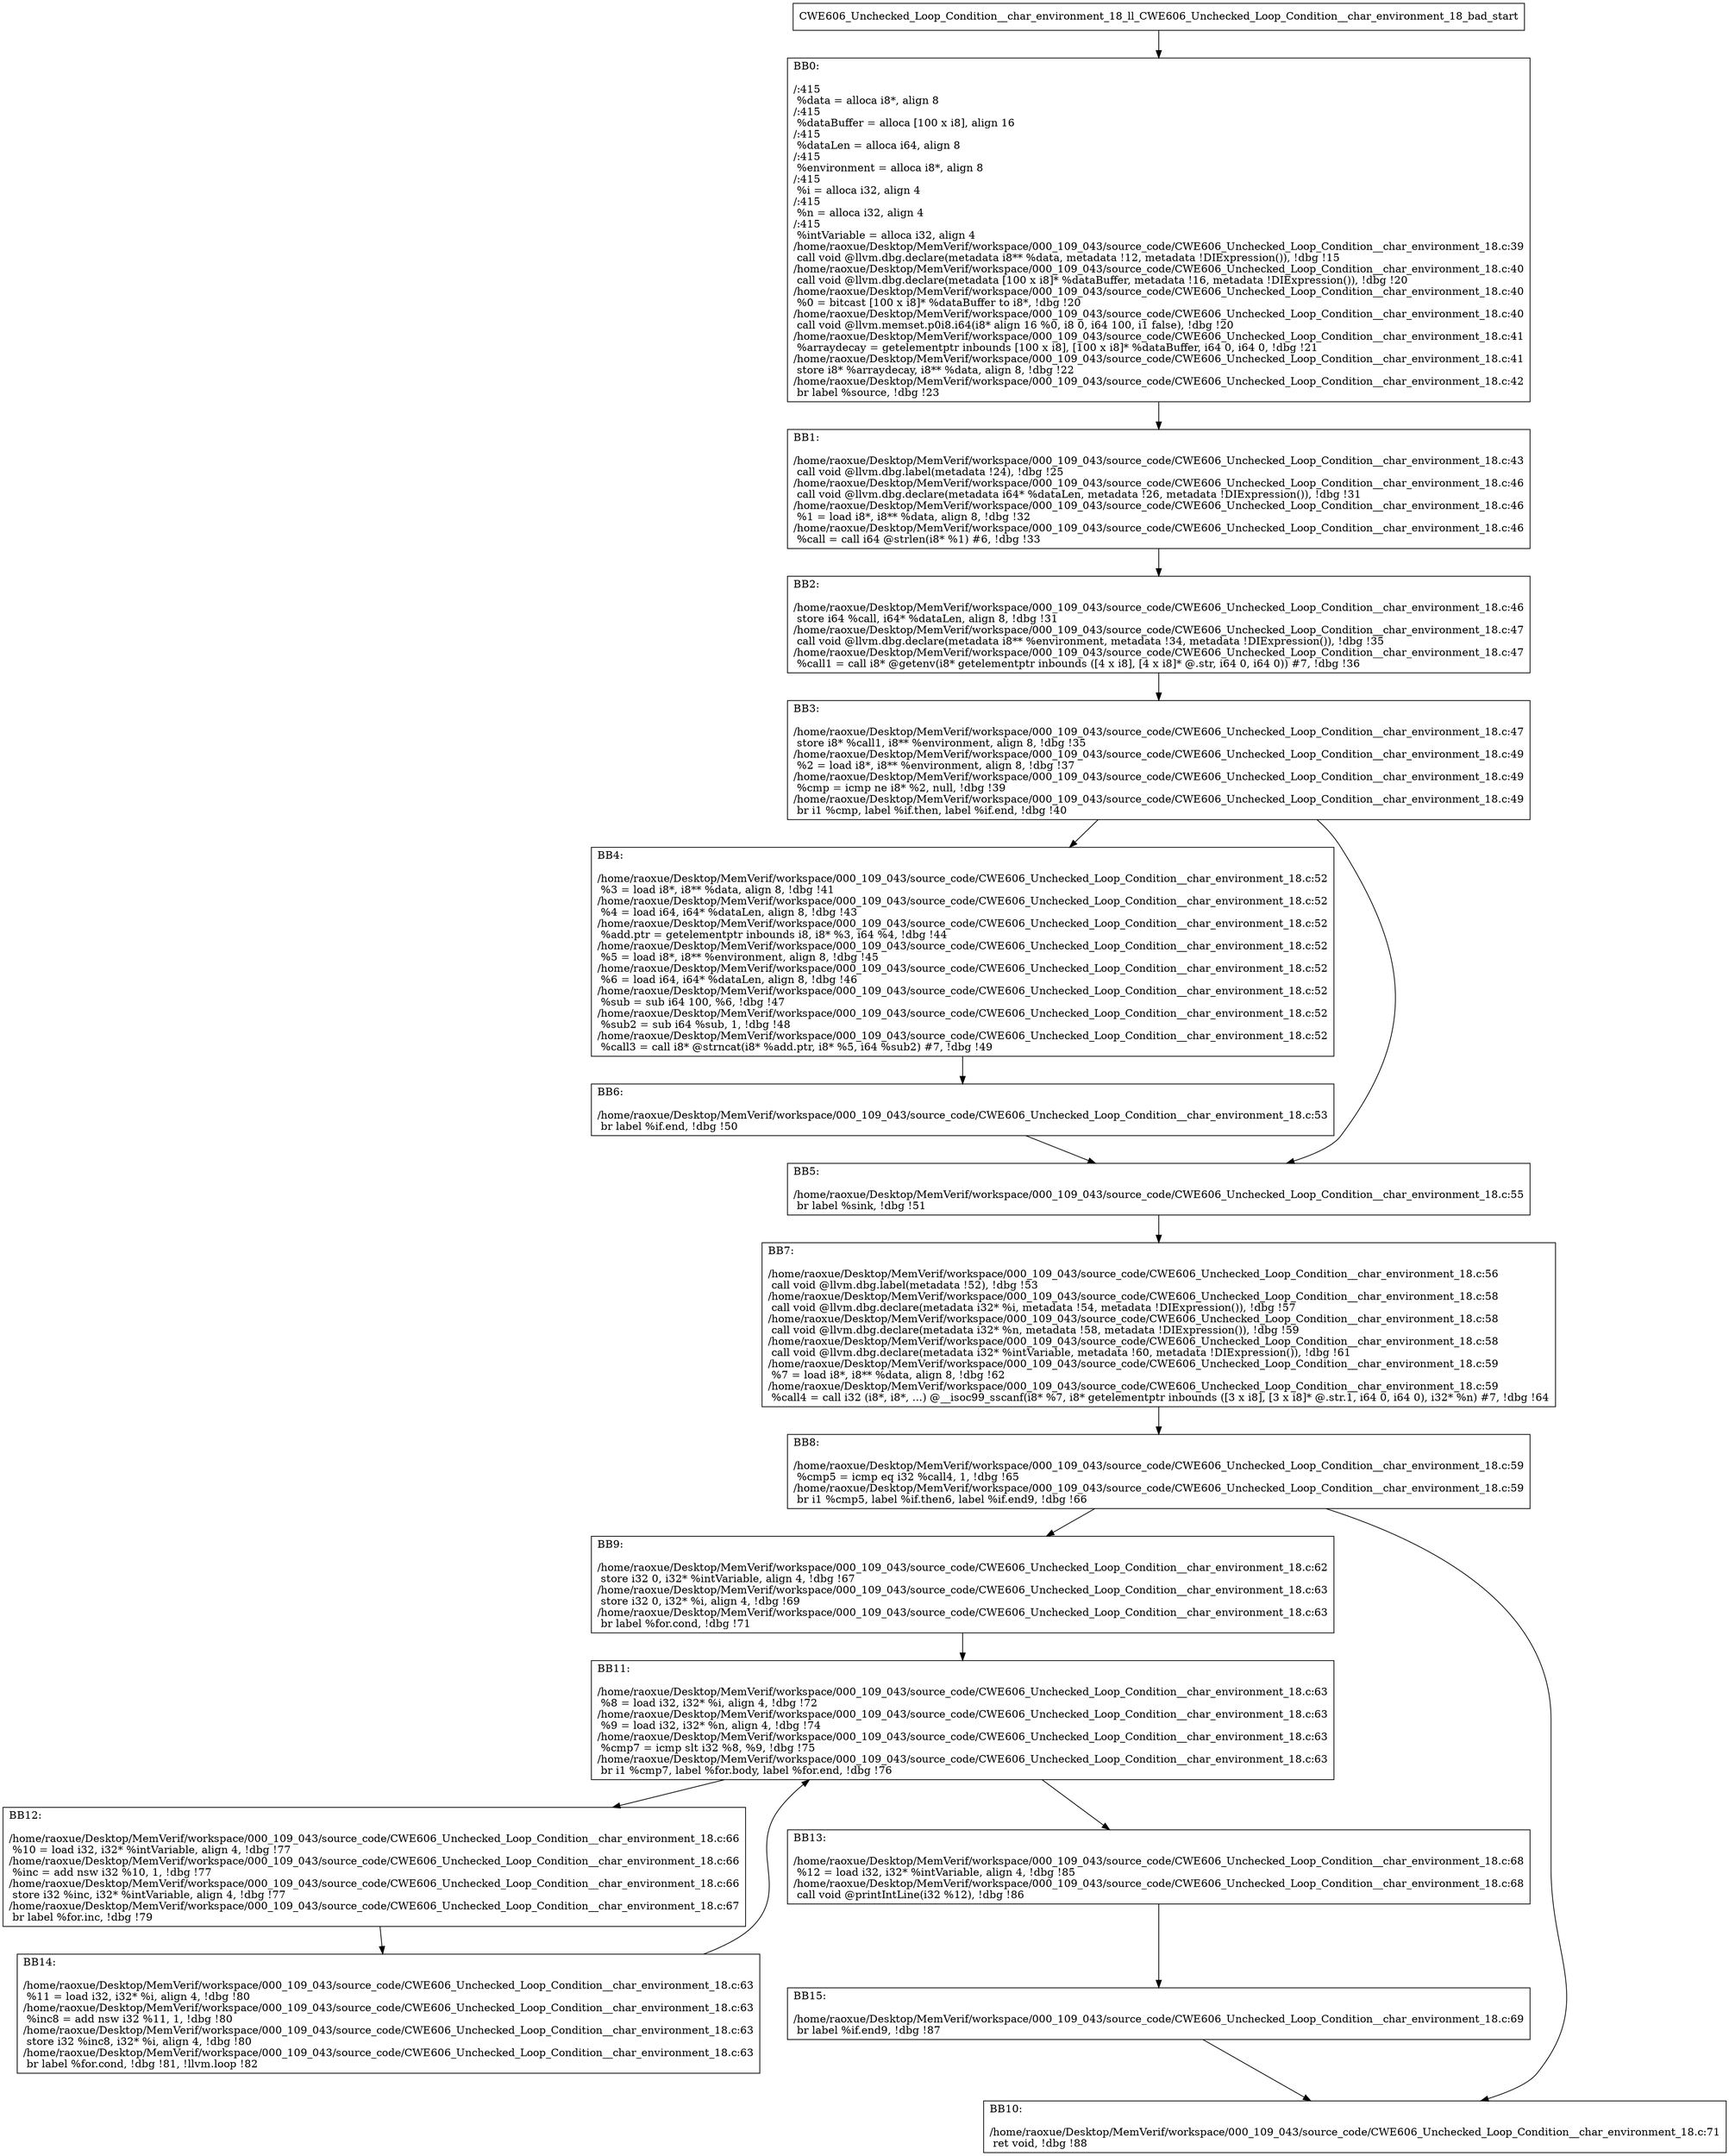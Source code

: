 digraph "CFG for'CWE606_Unchecked_Loop_Condition__char_environment_18_ll_CWE606_Unchecked_Loop_Condition__char_environment_18_bad' function" {
	BBCWE606_Unchecked_Loop_Condition__char_environment_18_ll_CWE606_Unchecked_Loop_Condition__char_environment_18_bad_start[shape=record,label="{CWE606_Unchecked_Loop_Condition__char_environment_18_ll_CWE606_Unchecked_Loop_Condition__char_environment_18_bad_start}"];
	BBCWE606_Unchecked_Loop_Condition__char_environment_18_ll_CWE606_Unchecked_Loop_Condition__char_environment_18_bad_start-> CWE606_Unchecked_Loop_Condition__char_environment_18_ll_CWE606_Unchecked_Loop_Condition__char_environment_18_badBB0;
	CWE606_Unchecked_Loop_Condition__char_environment_18_ll_CWE606_Unchecked_Loop_Condition__char_environment_18_badBB0 [shape=record, label="{BB0:\l\l/:415\l
  %data = alloca i8*, align 8\l
/:415\l
  %dataBuffer = alloca [100 x i8], align 16\l
/:415\l
  %dataLen = alloca i64, align 8\l
/:415\l
  %environment = alloca i8*, align 8\l
/:415\l
  %i = alloca i32, align 4\l
/:415\l
  %n = alloca i32, align 4\l
/:415\l
  %intVariable = alloca i32, align 4\l
/home/raoxue/Desktop/MemVerif/workspace/000_109_043/source_code/CWE606_Unchecked_Loop_Condition__char_environment_18.c:39\l
  call void @llvm.dbg.declare(metadata i8** %data, metadata !12, metadata !DIExpression()), !dbg !15\l
/home/raoxue/Desktop/MemVerif/workspace/000_109_043/source_code/CWE606_Unchecked_Loop_Condition__char_environment_18.c:40\l
  call void @llvm.dbg.declare(metadata [100 x i8]* %dataBuffer, metadata !16, metadata !DIExpression()), !dbg !20\l
/home/raoxue/Desktop/MemVerif/workspace/000_109_043/source_code/CWE606_Unchecked_Loop_Condition__char_environment_18.c:40\l
  %0 = bitcast [100 x i8]* %dataBuffer to i8*, !dbg !20\l
/home/raoxue/Desktop/MemVerif/workspace/000_109_043/source_code/CWE606_Unchecked_Loop_Condition__char_environment_18.c:40\l
  call void @llvm.memset.p0i8.i64(i8* align 16 %0, i8 0, i64 100, i1 false), !dbg !20\l
/home/raoxue/Desktop/MemVerif/workspace/000_109_043/source_code/CWE606_Unchecked_Loop_Condition__char_environment_18.c:41\l
  %arraydecay = getelementptr inbounds [100 x i8], [100 x i8]* %dataBuffer, i64 0, i64 0, !dbg !21\l
/home/raoxue/Desktop/MemVerif/workspace/000_109_043/source_code/CWE606_Unchecked_Loop_Condition__char_environment_18.c:41\l
  store i8* %arraydecay, i8** %data, align 8, !dbg !22\l
/home/raoxue/Desktop/MemVerif/workspace/000_109_043/source_code/CWE606_Unchecked_Loop_Condition__char_environment_18.c:42\l
  br label %source, !dbg !23\l
}"];
	CWE606_Unchecked_Loop_Condition__char_environment_18_ll_CWE606_Unchecked_Loop_Condition__char_environment_18_badBB0-> CWE606_Unchecked_Loop_Condition__char_environment_18_ll_CWE606_Unchecked_Loop_Condition__char_environment_18_badBB1;
	CWE606_Unchecked_Loop_Condition__char_environment_18_ll_CWE606_Unchecked_Loop_Condition__char_environment_18_badBB1 [shape=record, label="{BB1:\l\l/home/raoxue/Desktop/MemVerif/workspace/000_109_043/source_code/CWE606_Unchecked_Loop_Condition__char_environment_18.c:43\l
  call void @llvm.dbg.label(metadata !24), !dbg !25\l
/home/raoxue/Desktop/MemVerif/workspace/000_109_043/source_code/CWE606_Unchecked_Loop_Condition__char_environment_18.c:46\l
  call void @llvm.dbg.declare(metadata i64* %dataLen, metadata !26, metadata !DIExpression()), !dbg !31\l
/home/raoxue/Desktop/MemVerif/workspace/000_109_043/source_code/CWE606_Unchecked_Loop_Condition__char_environment_18.c:46\l
  %1 = load i8*, i8** %data, align 8, !dbg !32\l
/home/raoxue/Desktop/MemVerif/workspace/000_109_043/source_code/CWE606_Unchecked_Loop_Condition__char_environment_18.c:46\l
  %call = call i64 @strlen(i8* %1) #6, !dbg !33\l
}"];
	CWE606_Unchecked_Loop_Condition__char_environment_18_ll_CWE606_Unchecked_Loop_Condition__char_environment_18_badBB1-> CWE606_Unchecked_Loop_Condition__char_environment_18_ll_CWE606_Unchecked_Loop_Condition__char_environment_18_badBB2;
	CWE606_Unchecked_Loop_Condition__char_environment_18_ll_CWE606_Unchecked_Loop_Condition__char_environment_18_badBB2 [shape=record, label="{BB2:\l\l/home/raoxue/Desktop/MemVerif/workspace/000_109_043/source_code/CWE606_Unchecked_Loop_Condition__char_environment_18.c:46\l
  store i64 %call, i64* %dataLen, align 8, !dbg !31\l
/home/raoxue/Desktop/MemVerif/workspace/000_109_043/source_code/CWE606_Unchecked_Loop_Condition__char_environment_18.c:47\l
  call void @llvm.dbg.declare(metadata i8** %environment, metadata !34, metadata !DIExpression()), !dbg !35\l
/home/raoxue/Desktop/MemVerif/workspace/000_109_043/source_code/CWE606_Unchecked_Loop_Condition__char_environment_18.c:47\l
  %call1 = call i8* @getenv(i8* getelementptr inbounds ([4 x i8], [4 x i8]* @.str, i64 0, i64 0)) #7, !dbg !36\l
}"];
	CWE606_Unchecked_Loop_Condition__char_environment_18_ll_CWE606_Unchecked_Loop_Condition__char_environment_18_badBB2-> CWE606_Unchecked_Loop_Condition__char_environment_18_ll_CWE606_Unchecked_Loop_Condition__char_environment_18_badBB3;
	CWE606_Unchecked_Loop_Condition__char_environment_18_ll_CWE606_Unchecked_Loop_Condition__char_environment_18_badBB3 [shape=record, label="{BB3:\l\l/home/raoxue/Desktop/MemVerif/workspace/000_109_043/source_code/CWE606_Unchecked_Loop_Condition__char_environment_18.c:47\l
  store i8* %call1, i8** %environment, align 8, !dbg !35\l
/home/raoxue/Desktop/MemVerif/workspace/000_109_043/source_code/CWE606_Unchecked_Loop_Condition__char_environment_18.c:49\l
  %2 = load i8*, i8** %environment, align 8, !dbg !37\l
/home/raoxue/Desktop/MemVerif/workspace/000_109_043/source_code/CWE606_Unchecked_Loop_Condition__char_environment_18.c:49\l
  %cmp = icmp ne i8* %2, null, !dbg !39\l
/home/raoxue/Desktop/MemVerif/workspace/000_109_043/source_code/CWE606_Unchecked_Loop_Condition__char_environment_18.c:49\l
  br i1 %cmp, label %if.then, label %if.end, !dbg !40\l
}"];
	CWE606_Unchecked_Loop_Condition__char_environment_18_ll_CWE606_Unchecked_Loop_Condition__char_environment_18_badBB3-> CWE606_Unchecked_Loop_Condition__char_environment_18_ll_CWE606_Unchecked_Loop_Condition__char_environment_18_badBB4;
	CWE606_Unchecked_Loop_Condition__char_environment_18_ll_CWE606_Unchecked_Loop_Condition__char_environment_18_badBB3-> CWE606_Unchecked_Loop_Condition__char_environment_18_ll_CWE606_Unchecked_Loop_Condition__char_environment_18_badBB5;
	CWE606_Unchecked_Loop_Condition__char_environment_18_ll_CWE606_Unchecked_Loop_Condition__char_environment_18_badBB4 [shape=record, label="{BB4:\l\l/home/raoxue/Desktop/MemVerif/workspace/000_109_043/source_code/CWE606_Unchecked_Loop_Condition__char_environment_18.c:52\l
  %3 = load i8*, i8** %data, align 8, !dbg !41\l
/home/raoxue/Desktop/MemVerif/workspace/000_109_043/source_code/CWE606_Unchecked_Loop_Condition__char_environment_18.c:52\l
  %4 = load i64, i64* %dataLen, align 8, !dbg !43\l
/home/raoxue/Desktop/MemVerif/workspace/000_109_043/source_code/CWE606_Unchecked_Loop_Condition__char_environment_18.c:52\l
  %add.ptr = getelementptr inbounds i8, i8* %3, i64 %4, !dbg !44\l
/home/raoxue/Desktop/MemVerif/workspace/000_109_043/source_code/CWE606_Unchecked_Loop_Condition__char_environment_18.c:52\l
  %5 = load i8*, i8** %environment, align 8, !dbg !45\l
/home/raoxue/Desktop/MemVerif/workspace/000_109_043/source_code/CWE606_Unchecked_Loop_Condition__char_environment_18.c:52\l
  %6 = load i64, i64* %dataLen, align 8, !dbg !46\l
/home/raoxue/Desktop/MemVerif/workspace/000_109_043/source_code/CWE606_Unchecked_Loop_Condition__char_environment_18.c:52\l
  %sub = sub i64 100, %6, !dbg !47\l
/home/raoxue/Desktop/MemVerif/workspace/000_109_043/source_code/CWE606_Unchecked_Loop_Condition__char_environment_18.c:52\l
  %sub2 = sub i64 %sub, 1, !dbg !48\l
/home/raoxue/Desktop/MemVerif/workspace/000_109_043/source_code/CWE606_Unchecked_Loop_Condition__char_environment_18.c:52\l
  %call3 = call i8* @strncat(i8* %add.ptr, i8* %5, i64 %sub2) #7, !dbg !49\l
}"];
	CWE606_Unchecked_Loop_Condition__char_environment_18_ll_CWE606_Unchecked_Loop_Condition__char_environment_18_badBB4-> CWE606_Unchecked_Loop_Condition__char_environment_18_ll_CWE606_Unchecked_Loop_Condition__char_environment_18_badBB6;
	CWE606_Unchecked_Loop_Condition__char_environment_18_ll_CWE606_Unchecked_Loop_Condition__char_environment_18_badBB6 [shape=record, label="{BB6:\l\l/home/raoxue/Desktop/MemVerif/workspace/000_109_043/source_code/CWE606_Unchecked_Loop_Condition__char_environment_18.c:53\l
  br label %if.end, !dbg !50\l
}"];
	CWE606_Unchecked_Loop_Condition__char_environment_18_ll_CWE606_Unchecked_Loop_Condition__char_environment_18_badBB6-> CWE606_Unchecked_Loop_Condition__char_environment_18_ll_CWE606_Unchecked_Loop_Condition__char_environment_18_badBB5;
	CWE606_Unchecked_Loop_Condition__char_environment_18_ll_CWE606_Unchecked_Loop_Condition__char_environment_18_badBB5 [shape=record, label="{BB5:\l\l/home/raoxue/Desktop/MemVerif/workspace/000_109_043/source_code/CWE606_Unchecked_Loop_Condition__char_environment_18.c:55\l
  br label %sink, !dbg !51\l
}"];
	CWE606_Unchecked_Loop_Condition__char_environment_18_ll_CWE606_Unchecked_Loop_Condition__char_environment_18_badBB5-> CWE606_Unchecked_Loop_Condition__char_environment_18_ll_CWE606_Unchecked_Loop_Condition__char_environment_18_badBB7;
	CWE606_Unchecked_Loop_Condition__char_environment_18_ll_CWE606_Unchecked_Loop_Condition__char_environment_18_badBB7 [shape=record, label="{BB7:\l\l/home/raoxue/Desktop/MemVerif/workspace/000_109_043/source_code/CWE606_Unchecked_Loop_Condition__char_environment_18.c:56\l
  call void @llvm.dbg.label(metadata !52), !dbg !53\l
/home/raoxue/Desktop/MemVerif/workspace/000_109_043/source_code/CWE606_Unchecked_Loop_Condition__char_environment_18.c:58\l
  call void @llvm.dbg.declare(metadata i32* %i, metadata !54, metadata !DIExpression()), !dbg !57\l
/home/raoxue/Desktop/MemVerif/workspace/000_109_043/source_code/CWE606_Unchecked_Loop_Condition__char_environment_18.c:58\l
  call void @llvm.dbg.declare(metadata i32* %n, metadata !58, metadata !DIExpression()), !dbg !59\l
/home/raoxue/Desktop/MemVerif/workspace/000_109_043/source_code/CWE606_Unchecked_Loop_Condition__char_environment_18.c:58\l
  call void @llvm.dbg.declare(metadata i32* %intVariable, metadata !60, metadata !DIExpression()), !dbg !61\l
/home/raoxue/Desktop/MemVerif/workspace/000_109_043/source_code/CWE606_Unchecked_Loop_Condition__char_environment_18.c:59\l
  %7 = load i8*, i8** %data, align 8, !dbg !62\l
/home/raoxue/Desktop/MemVerif/workspace/000_109_043/source_code/CWE606_Unchecked_Loop_Condition__char_environment_18.c:59\l
  %call4 = call i32 (i8*, i8*, ...) @__isoc99_sscanf(i8* %7, i8* getelementptr inbounds ([3 x i8], [3 x i8]* @.str.1, i64 0, i64 0), i32* %n) #7, !dbg !64\l
}"];
	CWE606_Unchecked_Loop_Condition__char_environment_18_ll_CWE606_Unchecked_Loop_Condition__char_environment_18_badBB7-> CWE606_Unchecked_Loop_Condition__char_environment_18_ll_CWE606_Unchecked_Loop_Condition__char_environment_18_badBB8;
	CWE606_Unchecked_Loop_Condition__char_environment_18_ll_CWE606_Unchecked_Loop_Condition__char_environment_18_badBB8 [shape=record, label="{BB8:\l\l/home/raoxue/Desktop/MemVerif/workspace/000_109_043/source_code/CWE606_Unchecked_Loop_Condition__char_environment_18.c:59\l
  %cmp5 = icmp eq i32 %call4, 1, !dbg !65\l
/home/raoxue/Desktop/MemVerif/workspace/000_109_043/source_code/CWE606_Unchecked_Loop_Condition__char_environment_18.c:59\l
  br i1 %cmp5, label %if.then6, label %if.end9, !dbg !66\l
}"];
	CWE606_Unchecked_Loop_Condition__char_environment_18_ll_CWE606_Unchecked_Loop_Condition__char_environment_18_badBB8-> CWE606_Unchecked_Loop_Condition__char_environment_18_ll_CWE606_Unchecked_Loop_Condition__char_environment_18_badBB9;
	CWE606_Unchecked_Loop_Condition__char_environment_18_ll_CWE606_Unchecked_Loop_Condition__char_environment_18_badBB8-> CWE606_Unchecked_Loop_Condition__char_environment_18_ll_CWE606_Unchecked_Loop_Condition__char_environment_18_badBB10;
	CWE606_Unchecked_Loop_Condition__char_environment_18_ll_CWE606_Unchecked_Loop_Condition__char_environment_18_badBB9 [shape=record, label="{BB9:\l\l/home/raoxue/Desktop/MemVerif/workspace/000_109_043/source_code/CWE606_Unchecked_Loop_Condition__char_environment_18.c:62\l
  store i32 0, i32* %intVariable, align 4, !dbg !67\l
/home/raoxue/Desktop/MemVerif/workspace/000_109_043/source_code/CWE606_Unchecked_Loop_Condition__char_environment_18.c:63\l
  store i32 0, i32* %i, align 4, !dbg !69\l
/home/raoxue/Desktop/MemVerif/workspace/000_109_043/source_code/CWE606_Unchecked_Loop_Condition__char_environment_18.c:63\l
  br label %for.cond, !dbg !71\l
}"];
	CWE606_Unchecked_Loop_Condition__char_environment_18_ll_CWE606_Unchecked_Loop_Condition__char_environment_18_badBB9-> CWE606_Unchecked_Loop_Condition__char_environment_18_ll_CWE606_Unchecked_Loop_Condition__char_environment_18_badBB11;
	CWE606_Unchecked_Loop_Condition__char_environment_18_ll_CWE606_Unchecked_Loop_Condition__char_environment_18_badBB11 [shape=record, label="{BB11:\l\l/home/raoxue/Desktop/MemVerif/workspace/000_109_043/source_code/CWE606_Unchecked_Loop_Condition__char_environment_18.c:63\l
  %8 = load i32, i32* %i, align 4, !dbg !72\l
/home/raoxue/Desktop/MemVerif/workspace/000_109_043/source_code/CWE606_Unchecked_Loop_Condition__char_environment_18.c:63\l
  %9 = load i32, i32* %n, align 4, !dbg !74\l
/home/raoxue/Desktop/MemVerif/workspace/000_109_043/source_code/CWE606_Unchecked_Loop_Condition__char_environment_18.c:63\l
  %cmp7 = icmp slt i32 %8, %9, !dbg !75\l
/home/raoxue/Desktop/MemVerif/workspace/000_109_043/source_code/CWE606_Unchecked_Loop_Condition__char_environment_18.c:63\l
  br i1 %cmp7, label %for.body, label %for.end, !dbg !76\l
}"];
	CWE606_Unchecked_Loop_Condition__char_environment_18_ll_CWE606_Unchecked_Loop_Condition__char_environment_18_badBB11-> CWE606_Unchecked_Loop_Condition__char_environment_18_ll_CWE606_Unchecked_Loop_Condition__char_environment_18_badBB12;
	CWE606_Unchecked_Loop_Condition__char_environment_18_ll_CWE606_Unchecked_Loop_Condition__char_environment_18_badBB11-> CWE606_Unchecked_Loop_Condition__char_environment_18_ll_CWE606_Unchecked_Loop_Condition__char_environment_18_badBB13;
	CWE606_Unchecked_Loop_Condition__char_environment_18_ll_CWE606_Unchecked_Loop_Condition__char_environment_18_badBB12 [shape=record, label="{BB12:\l\l/home/raoxue/Desktop/MemVerif/workspace/000_109_043/source_code/CWE606_Unchecked_Loop_Condition__char_environment_18.c:66\l
  %10 = load i32, i32* %intVariable, align 4, !dbg !77\l
/home/raoxue/Desktop/MemVerif/workspace/000_109_043/source_code/CWE606_Unchecked_Loop_Condition__char_environment_18.c:66\l
  %inc = add nsw i32 %10, 1, !dbg !77\l
/home/raoxue/Desktop/MemVerif/workspace/000_109_043/source_code/CWE606_Unchecked_Loop_Condition__char_environment_18.c:66\l
  store i32 %inc, i32* %intVariable, align 4, !dbg !77\l
/home/raoxue/Desktop/MemVerif/workspace/000_109_043/source_code/CWE606_Unchecked_Loop_Condition__char_environment_18.c:67\l
  br label %for.inc, !dbg !79\l
}"];
	CWE606_Unchecked_Loop_Condition__char_environment_18_ll_CWE606_Unchecked_Loop_Condition__char_environment_18_badBB12-> CWE606_Unchecked_Loop_Condition__char_environment_18_ll_CWE606_Unchecked_Loop_Condition__char_environment_18_badBB14;
	CWE606_Unchecked_Loop_Condition__char_environment_18_ll_CWE606_Unchecked_Loop_Condition__char_environment_18_badBB14 [shape=record, label="{BB14:\l\l/home/raoxue/Desktop/MemVerif/workspace/000_109_043/source_code/CWE606_Unchecked_Loop_Condition__char_environment_18.c:63\l
  %11 = load i32, i32* %i, align 4, !dbg !80\l
/home/raoxue/Desktop/MemVerif/workspace/000_109_043/source_code/CWE606_Unchecked_Loop_Condition__char_environment_18.c:63\l
  %inc8 = add nsw i32 %11, 1, !dbg !80\l
/home/raoxue/Desktop/MemVerif/workspace/000_109_043/source_code/CWE606_Unchecked_Loop_Condition__char_environment_18.c:63\l
  store i32 %inc8, i32* %i, align 4, !dbg !80\l
/home/raoxue/Desktop/MemVerif/workspace/000_109_043/source_code/CWE606_Unchecked_Loop_Condition__char_environment_18.c:63\l
  br label %for.cond, !dbg !81, !llvm.loop !82\l
}"];
	CWE606_Unchecked_Loop_Condition__char_environment_18_ll_CWE606_Unchecked_Loop_Condition__char_environment_18_badBB14-> CWE606_Unchecked_Loop_Condition__char_environment_18_ll_CWE606_Unchecked_Loop_Condition__char_environment_18_badBB11;
	CWE606_Unchecked_Loop_Condition__char_environment_18_ll_CWE606_Unchecked_Loop_Condition__char_environment_18_badBB13 [shape=record, label="{BB13:\l\l/home/raoxue/Desktop/MemVerif/workspace/000_109_043/source_code/CWE606_Unchecked_Loop_Condition__char_environment_18.c:68\l
  %12 = load i32, i32* %intVariable, align 4, !dbg !85\l
/home/raoxue/Desktop/MemVerif/workspace/000_109_043/source_code/CWE606_Unchecked_Loop_Condition__char_environment_18.c:68\l
  call void @printIntLine(i32 %12), !dbg !86\l
}"];
	CWE606_Unchecked_Loop_Condition__char_environment_18_ll_CWE606_Unchecked_Loop_Condition__char_environment_18_badBB13-> CWE606_Unchecked_Loop_Condition__char_environment_18_ll_CWE606_Unchecked_Loop_Condition__char_environment_18_badBB15;
	CWE606_Unchecked_Loop_Condition__char_environment_18_ll_CWE606_Unchecked_Loop_Condition__char_environment_18_badBB15 [shape=record, label="{BB15:\l\l/home/raoxue/Desktop/MemVerif/workspace/000_109_043/source_code/CWE606_Unchecked_Loop_Condition__char_environment_18.c:69\l
  br label %if.end9, !dbg !87\l
}"];
	CWE606_Unchecked_Loop_Condition__char_environment_18_ll_CWE606_Unchecked_Loop_Condition__char_environment_18_badBB15-> CWE606_Unchecked_Loop_Condition__char_environment_18_ll_CWE606_Unchecked_Loop_Condition__char_environment_18_badBB10;
	CWE606_Unchecked_Loop_Condition__char_environment_18_ll_CWE606_Unchecked_Loop_Condition__char_environment_18_badBB10 [shape=record, label="{BB10:\l\l/home/raoxue/Desktop/MemVerif/workspace/000_109_043/source_code/CWE606_Unchecked_Loop_Condition__char_environment_18.c:71\l
  ret void, !dbg !88\l
}"];
}
